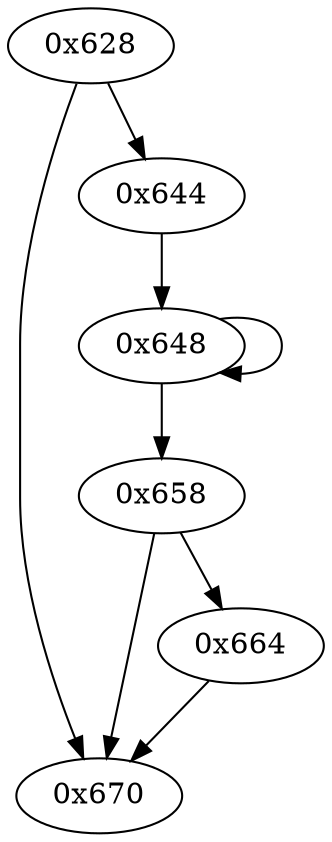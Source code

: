 digraph "" {
	"0x658"	 [opcode="[u'ldr', u'cmp', u'b']"];
	"0x670"	 [opcode="[u'mov', u'pop']"];
	"0x658" -> "0x670";
	"0x664"	 [opcode="[u'ldr', u'add', u'bl']"];
	"0x658" -> "0x664";
	"0x664" -> "0x670";
	"0x648"	 [opcode="[u'ldrb', u'sub', u'eor', u'b']"];
	"0x648" -> "0x658";
	"0x648" -> "0x648";
	"0x644"	 [opcode="[u'mov']"];
	"0x644" -> "0x648";
	"0x628"	 [opcode="[u'push', u'add', u'ldr', u'mov', u'bl', u'cmp', u'b']"];
	"0x628" -> "0x670";
	"0x628" -> "0x644";
}
